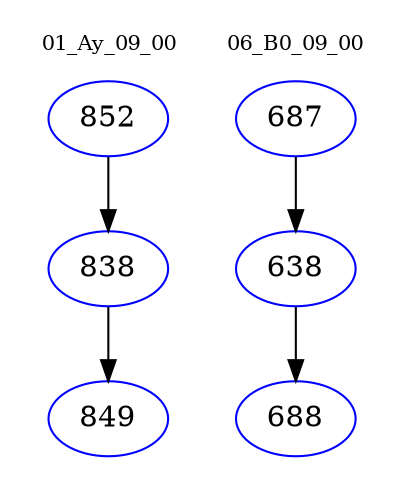 digraph{
subgraph cluster_0 {
color = white
label = "01_Ay_09_00";
fontsize=10;
T0_852 [label="852", color="blue"]
T0_852 -> T0_838 [color="black"]
T0_838 [label="838", color="blue"]
T0_838 -> T0_849 [color="black"]
T0_849 [label="849", color="blue"]
}
subgraph cluster_1 {
color = white
label = "06_B0_09_00";
fontsize=10;
T1_687 [label="687", color="blue"]
T1_687 -> T1_638 [color="black"]
T1_638 [label="638", color="blue"]
T1_638 -> T1_688 [color="black"]
T1_688 [label="688", color="blue"]
}
}
